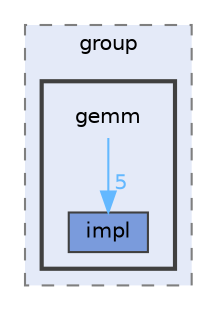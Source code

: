 digraph "include/group/gemm"
{
 // LATEX_PDF_SIZE
  bgcolor="transparent";
  edge [fontname=Helvetica,fontsize=10,labelfontname=Helvetica,labelfontsize=10];
  node [fontname=Helvetica,fontsize=10,shape=box,height=0.2,width=0.4];
  compound=true
  subgraph clusterdir_a9a5b087e2fab9b66c5792b9867db3d8 {
    graph [ bgcolor="#e4eaf8", pencolor="grey50", label="group", fontname=Helvetica,fontsize=10 style="filled,dashed", URL="dir_a9a5b087e2fab9b66c5792b9867db3d8.html",tooltip=""]
  subgraph clusterdir_3ef5fd3085d2aeb38fe9446b5445dc23 {
    graph [ bgcolor="#e4eaf8", pencolor="grey25", label="", fontname=Helvetica,fontsize=10 style="filled,bold", URL="dir_3ef5fd3085d2aeb38fe9446b5445dc23.html",tooltip=""]
    dir_3ef5fd3085d2aeb38fe9446b5445dc23 [shape=plaintext, label="gemm"];
  dir_cce95fdd27ff4c314a962bb26c4994d9 [label="impl", fillcolor="#7a9bdc", color="grey25", style="filled", URL="dir_cce95fdd27ff4c314a962bb26c4994d9.html",tooltip=""];
  }
  }
  dir_3ef5fd3085d2aeb38fe9446b5445dc23->dir_cce95fdd27ff4c314a962bb26c4994d9 [headlabel="5", labeldistance=1.5 headhref="dir_000022_000029.html" color="steelblue1" fontcolor="steelblue1"];
}
